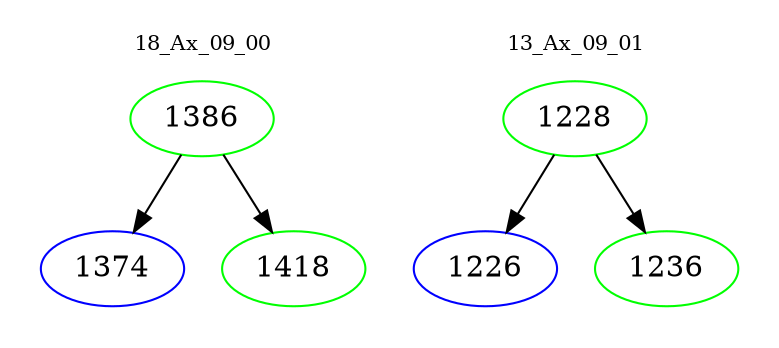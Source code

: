 digraph{
subgraph cluster_0 {
color = white
label = "18_Ax_09_00";
fontsize=10;
T0_1386 [label="1386", color="green"]
T0_1386 -> T0_1374 [color="black"]
T0_1374 [label="1374", color="blue"]
T0_1386 -> T0_1418 [color="black"]
T0_1418 [label="1418", color="green"]
}
subgraph cluster_1 {
color = white
label = "13_Ax_09_01";
fontsize=10;
T1_1228 [label="1228", color="green"]
T1_1228 -> T1_1226 [color="black"]
T1_1226 [label="1226", color="blue"]
T1_1228 -> T1_1236 [color="black"]
T1_1236 [label="1236", color="green"]
}
}
